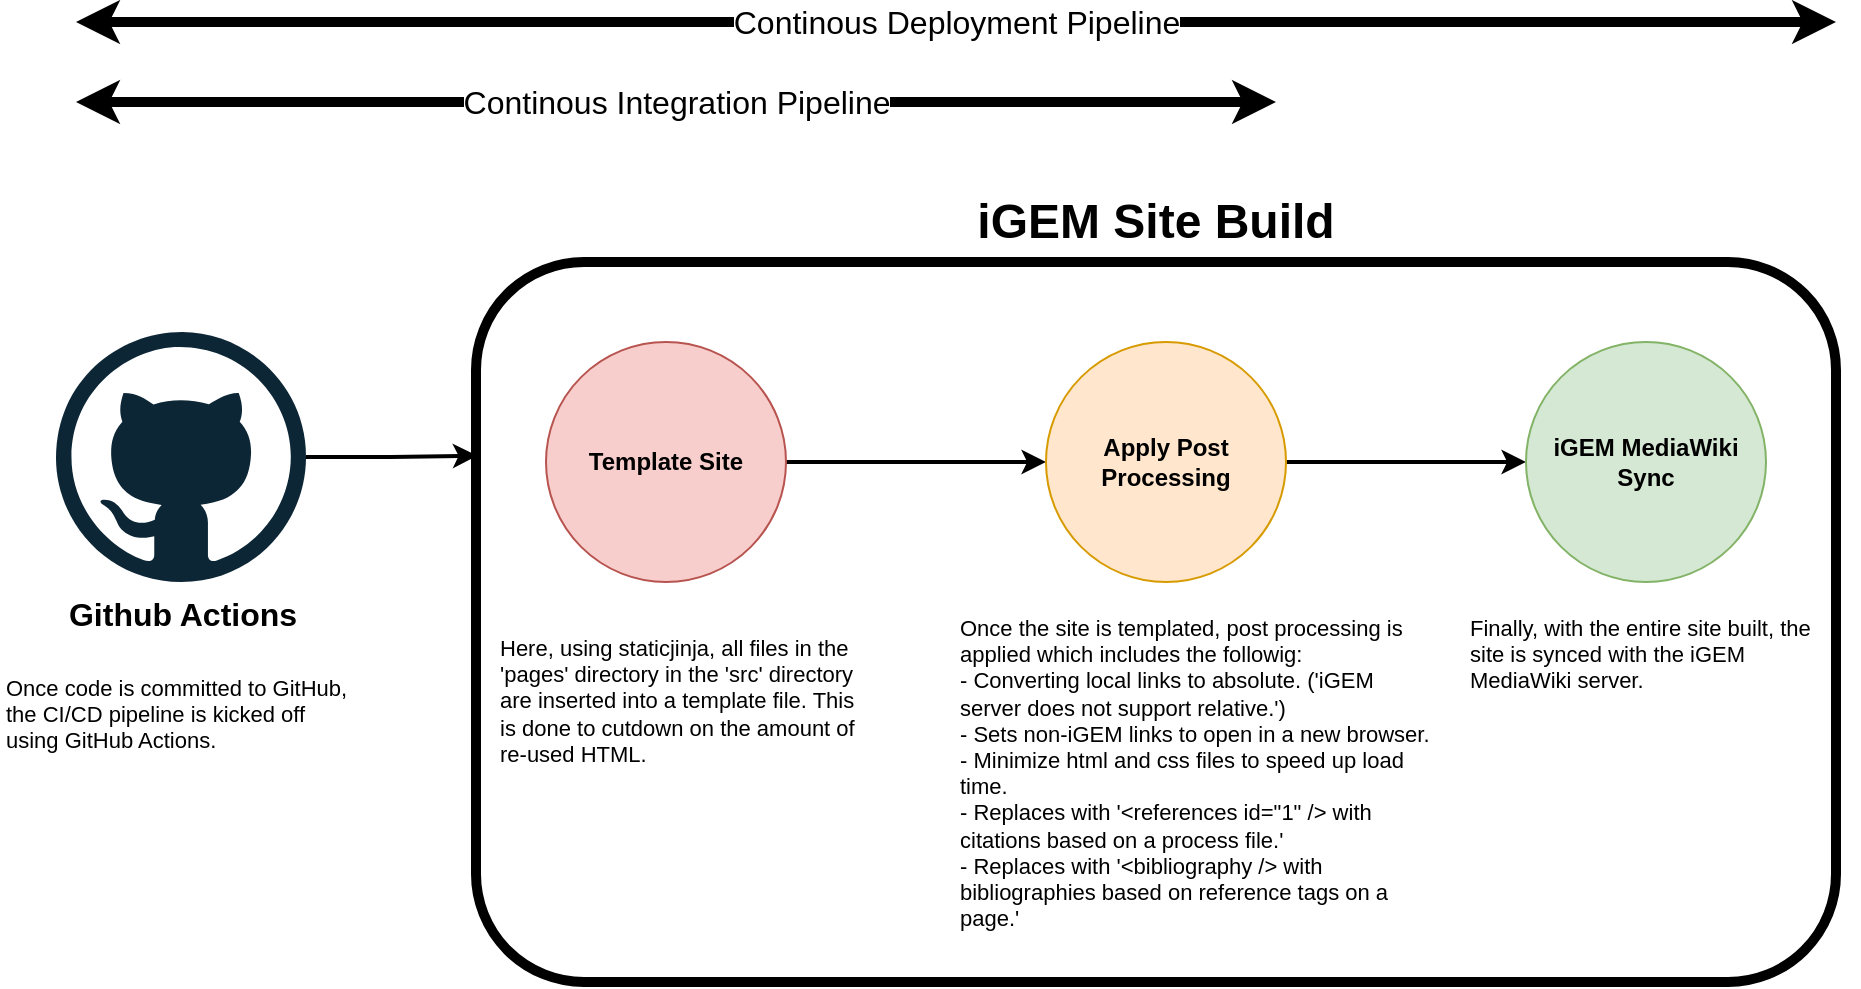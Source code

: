 <mxfile>
    <diagram id="DzaY3zBXIG-MV5eQuTf3" name="Page-1">
        <mxGraphModel dx="2550" dy="689" grid="1" gridSize="10" guides="1" tooltips="1" connect="1" arrows="1" fold="1" page="1" pageScale="1" pageWidth="850" pageHeight="1100" math="0" shadow="0">
            <root>
                <mxCell id="0"/>
                <mxCell id="1" parent="0"/>
                <mxCell id="16" style="edgeStyle=orthogonalEdgeStyle;rounded=0;orthogonalLoop=1;jettySize=auto;html=1;entryX=0.001;entryY=0.269;entryDx=0;entryDy=0;entryPerimeter=0;fontSize=11;strokeWidth=2;" edge="1" parent="1" source="2" target="3">
                    <mxGeometry relative="1" as="geometry"/>
                </mxCell>
                <mxCell id="2" value="Github Actions" style="dashed=0;outlineConnect=0;html=1;align=center;labelPosition=center;verticalLabelPosition=bottom;verticalAlign=top;shape=mxgraph.weblogos.github;fontSize=16;fontStyle=1" vertex="1" parent="1">
                    <mxGeometry x="-50" y="195" width="125" height="125" as="geometry"/>
                </mxCell>
                <mxCell id="3" value="" style="rounded=1;whiteSpace=wrap;html=1;fillColor=none;strokeWidth=5;" vertex="1" parent="1">
                    <mxGeometry x="160" y="160" width="680" height="360" as="geometry"/>
                </mxCell>
                <mxCell id="7" style="edgeStyle=orthogonalEdgeStyle;rounded=0;orthogonalLoop=1;jettySize=auto;html=1;exitX=1;exitY=0.5;exitDx=0;exitDy=0;strokeWidth=2;" edge="1" parent="1" source="4" target="5">
                    <mxGeometry relative="1" as="geometry"/>
                </mxCell>
                <mxCell id="4" value="Template Site" style="ellipse;whiteSpace=wrap;html=1;aspect=fixed;fillColor=#f8cecc;strokeColor=#b85450;fontStyle=1" vertex="1" parent="1">
                    <mxGeometry x="195" y="200" width="120" height="120" as="geometry"/>
                </mxCell>
                <mxCell id="8" style="edgeStyle=orthogonalEdgeStyle;rounded=0;orthogonalLoop=1;jettySize=auto;html=1;exitX=1;exitY=0.5;exitDx=0;exitDy=0;entryX=0;entryY=0.5;entryDx=0;entryDy=0;strokeWidth=2;" edge="1" parent="1" source="5" target="6">
                    <mxGeometry relative="1" as="geometry"/>
                </mxCell>
                <mxCell id="5" value="Apply Post Processing" style="ellipse;whiteSpace=wrap;html=1;aspect=fixed;fillColor=#ffe6cc;strokeColor=#d79b00;fontStyle=1" vertex="1" parent="1">
                    <mxGeometry x="445" y="200" width="120" height="120" as="geometry"/>
                </mxCell>
                <mxCell id="6" value="iGEM MediaWiki Sync" style="ellipse;whiteSpace=wrap;html=1;aspect=fixed;fillColor=#d5e8d4;strokeColor=#82b366;fontStyle=1" vertex="1" parent="1">
                    <mxGeometry x="685" y="200" width="120" height="120" as="geometry"/>
                </mxCell>
                <mxCell id="10" value="Continous Integration Pipeline" style="endArrow=classic;startArrow=classic;html=1;strokeWidth=5;fontSize=16;" edge="1" parent="1">
                    <mxGeometry width="50" height="50" relative="1" as="geometry">
                        <mxPoint x="-40" y="80" as="sourcePoint"/>
                        <mxPoint x="560" y="80" as="targetPoint"/>
                    </mxGeometry>
                </mxCell>
                <mxCell id="11" value="Continous Deployment Pipeline" style="endArrow=classic;startArrow=classic;html=1;strokeWidth=5;fontSize=16;" edge="1" parent="1">
                    <mxGeometry width="50" height="50" relative="1" as="geometry">
                        <mxPoint x="-40" y="40" as="sourcePoint"/>
                        <mxPoint x="840" y="40" as="targetPoint"/>
                    </mxGeometry>
                </mxCell>
                <mxCell id="13" value="Here, using staticjinja, all files in the 'pages' directory in the 'src' directory are inserted into a template file. This is done to cutdown on the amount of re-used HTML." style="text;html=1;strokeColor=none;fillColor=none;align=left;verticalAlign=top;whiteSpace=wrap;rounded=0;fontSize=11;" vertex="1" parent="1">
                    <mxGeometry x="170" y="340" width="180" height="120" as="geometry"/>
                </mxCell>
                <mxCell id="14" value="&lt;font style=&quot;font-size: 11px&quot;&gt;Once the site is templated, post processing is applied which includes the followig:&lt;br&gt;&lt;span&gt;- Converting local links to absolute. ('iGEM server does not support relative.')&lt;/span&gt;&lt;br&gt;&lt;/font&gt;&lt;div style=&quot;font-size: 11px&quot;&gt;&lt;font style=&quot;font-size: 11px&quot;&gt;- Sets non-iGEM links to open in a new browser.&lt;/font&gt;&lt;/div&gt;&lt;div style=&quot;font-size: 11px&quot;&gt;&lt;font style=&quot;font-size: 11px&quot;&gt;- Minimize html and css files to speed up load time.&lt;/font&gt;&lt;/div&gt;&lt;div style=&quot;font-size: 11px&quot;&gt;&lt;font style=&quot;font-size: 11px&quot;&gt;- Replaces with '&amp;lt;references id=&quot;1&quot; /&amp;gt; with citations based on a process file.'&lt;/font&gt;&lt;/div&gt;&lt;div style=&quot;font-size: 11px&quot;&gt;&lt;font style=&quot;font-size: 11px&quot;&gt;- Replaces with '&amp;lt;bibliography /&amp;gt; with bibliographies based on reference tags on a page.'&lt;/font&gt;&lt;/div&gt;" style="text;html=1;strokeColor=none;fillColor=none;align=left;verticalAlign=top;whiteSpace=wrap;rounded=0;fontSize=11;" vertex="1" parent="1">
                    <mxGeometry x="400" y="330" width="240" height="120" as="geometry"/>
                </mxCell>
                <mxCell id="15" value="Finally, with the entire site built, the site is synced with the iGEM MediaWiki server." style="text;html=1;strokeColor=none;fillColor=none;align=left;verticalAlign=top;whiteSpace=wrap;rounded=0;fontSize=11;" vertex="1" parent="1">
                    <mxGeometry x="655" y="330" width="180" height="120" as="geometry"/>
                </mxCell>
                <mxCell id="17" value="Once code is committed to GitHub, the CI/CD pipeline is kicked off using GitHub Actions." style="text;html=1;strokeColor=none;fillColor=none;align=left;verticalAlign=top;whiteSpace=wrap;rounded=0;fontSize=11;" vertex="1" parent="1">
                    <mxGeometry x="-77.5" y="360" width="180" height="120" as="geometry"/>
                </mxCell>
                <mxCell id="18" value="iGEM Site Build" style="text;html=1;strokeColor=none;fillColor=none;align=center;verticalAlign=middle;whiteSpace=wrap;rounded=0;fontSize=24;fontStyle=1" vertex="1" parent="1">
                    <mxGeometry x="160" y="130" width="680" height="20" as="geometry"/>
                </mxCell>
            </root>
        </mxGraphModel>
    </diagram>
</mxfile>